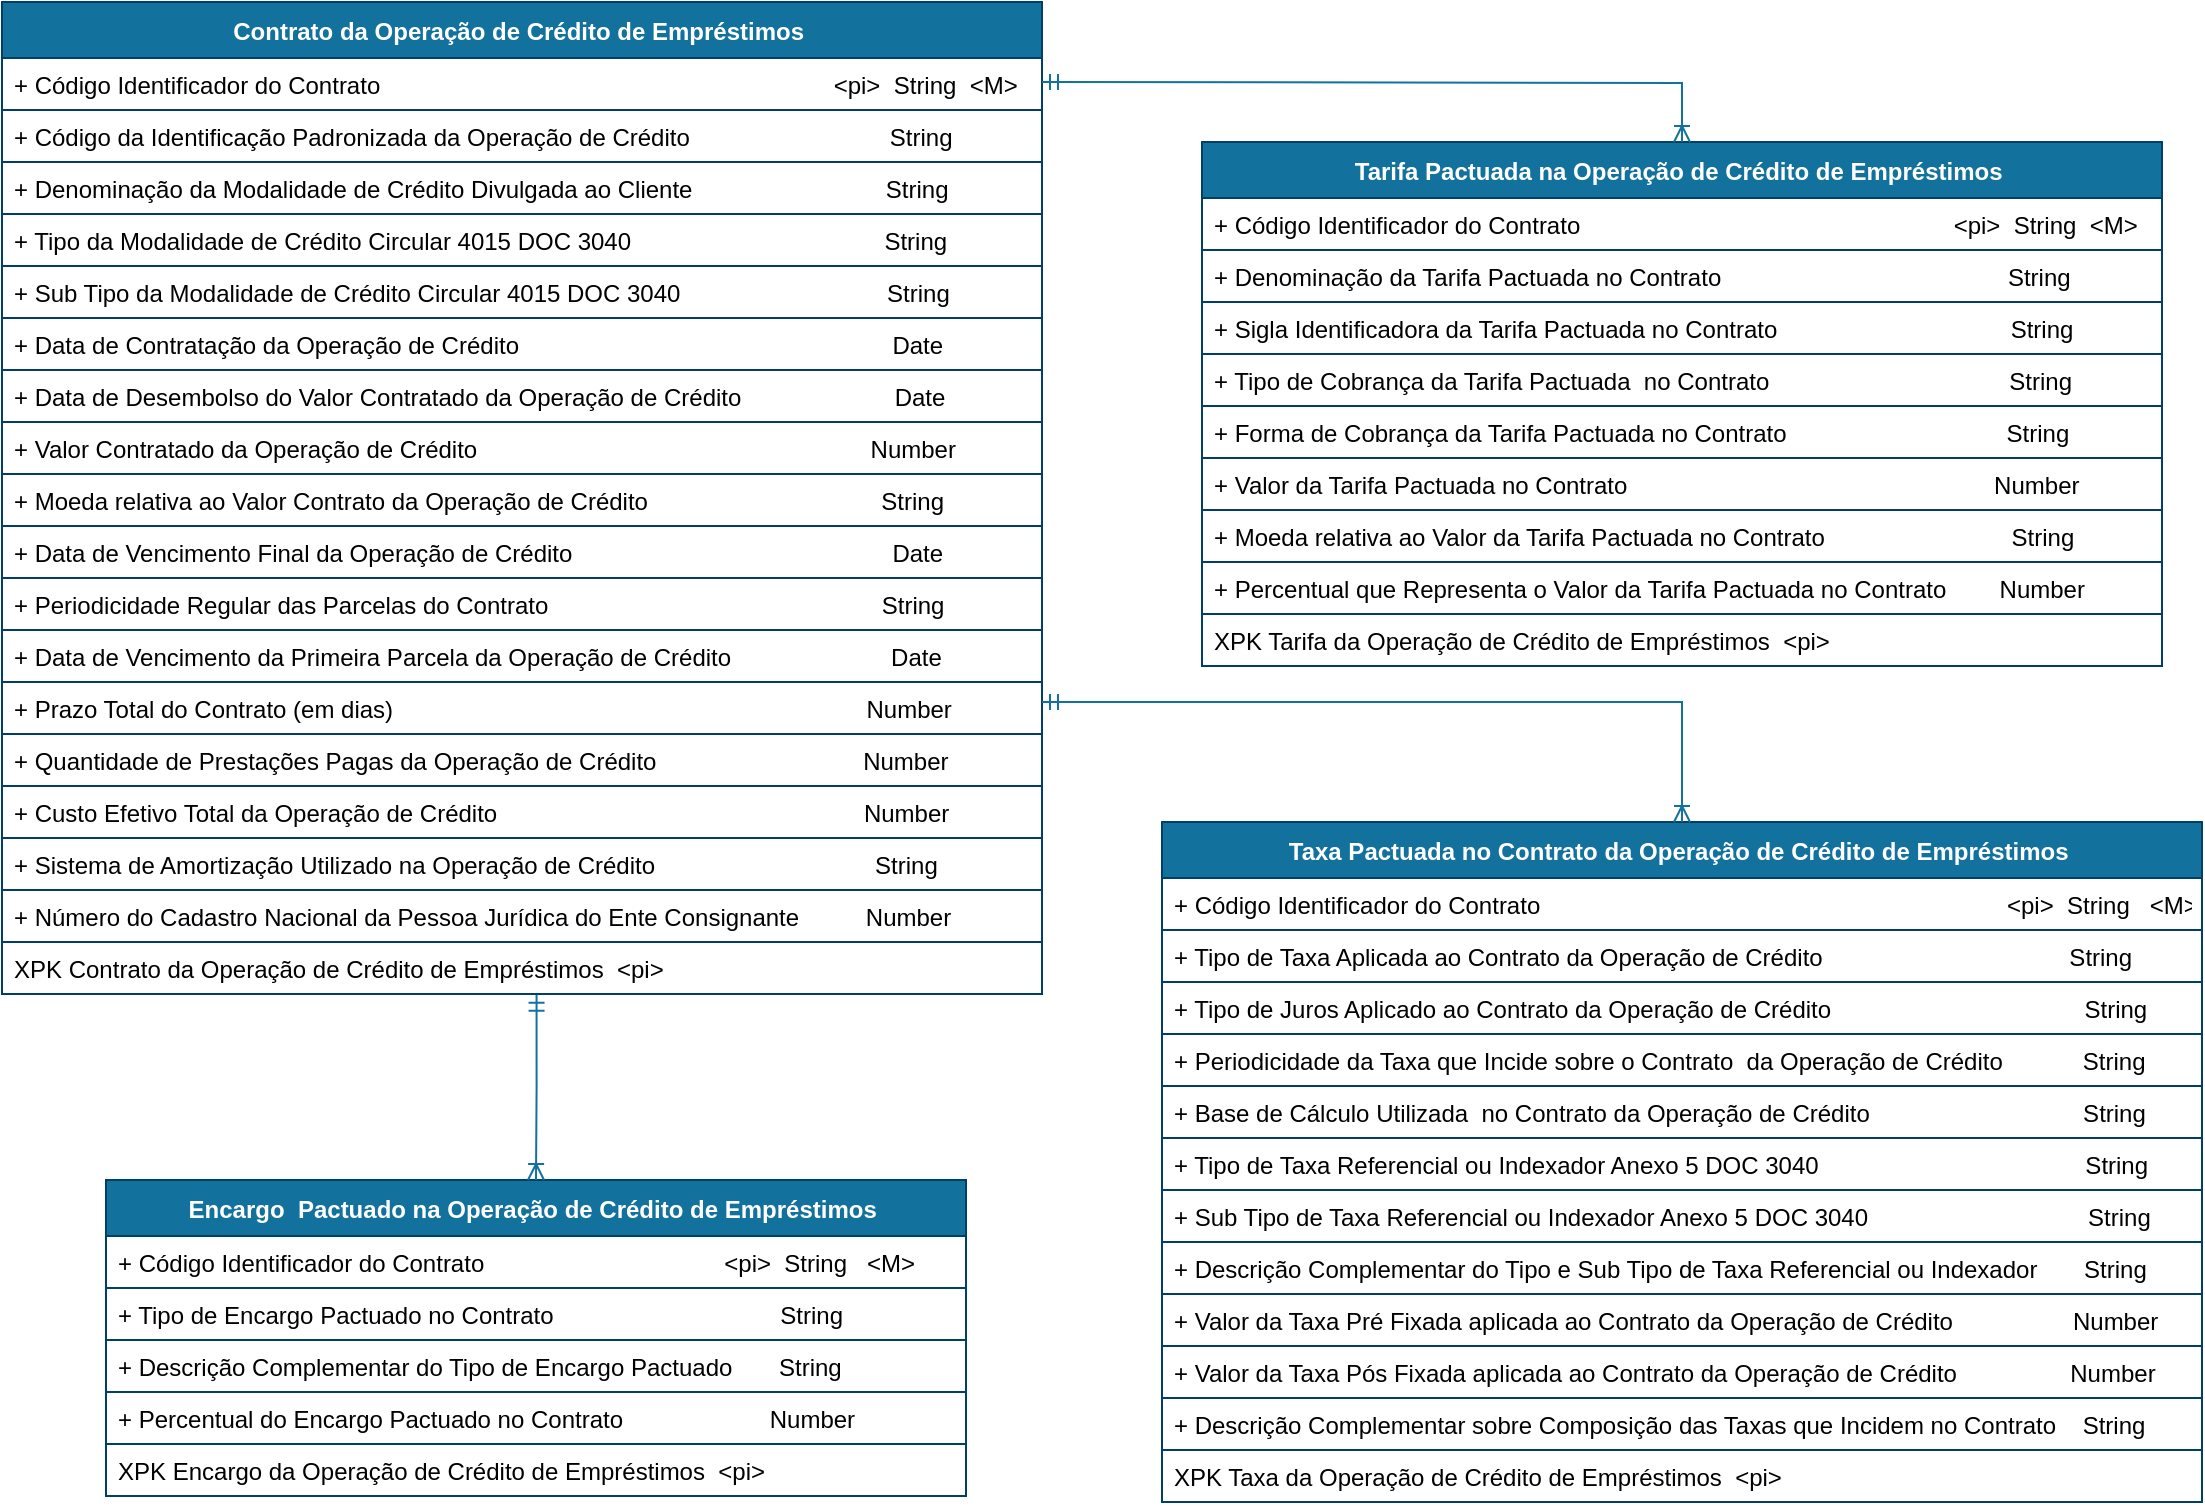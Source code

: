 <mxfile version="14.4.7" type="device"><diagram id="R2lEEEUBdFMjLlhIrx00" name="Loans_Contract"><mxGraphModel dx="4762" dy="3962" grid="1" gridSize="10" guides="1" tooltips="1" connect="1" arrows="1" fold="1" page="1" pageScale="1" pageWidth="1169" pageHeight="827" math="0" shadow="0" extFonts="Permanent Marker^https://fonts.googleapis.com/css?family=Permanent+Marker"><root><mxCell id="0"/><mxCell id="1" parent="0"/><mxCell id="60lF1ffTMrgxbmRKW-hQ-1" value="Contrato da Operação de Crédito de Empréstimos " style="swimlane;fontStyle=1;childLayout=stackLayout;horizontal=1;startSize=28;horizontalStack=0;resizeParent=1;resizeParentMax=0;resizeLast=0;collapsible=1;marginBottom=0;rounded=0;shadow=0;comic=0;sketch=0;align=center;html=0;autosize=1;fillColor=#13719E;strokeColor=#003F66;fontColor=#FFFFFF;" parent="1" vertex="1"><mxGeometry x="-3480" y="-3260" width="520" height="496" as="geometry"/></mxCell><mxCell id="60lF1ffTMrgxbmRKW-hQ-2" value="+ Código Identificador do Contrato                                                                    &lt;pi&gt;  String  &lt;M&gt;" style="text;fillColor=none;align=left;verticalAlign=top;spacingLeft=4;spacingRight=4;overflow=hidden;rotatable=0;points=[[0,0.5],[1,0.5]];portConstraint=eastwest;strokeColor=#003F66;" parent="60lF1ffTMrgxbmRKW-hQ-1" vertex="1"><mxGeometry y="28" width="520" height="26" as="geometry"/></mxCell><mxCell id="60lF1ffTMrgxbmRKW-hQ-3" value="+ Código da Identificação Padronizada da Operação de Crédito                              String      " style="text;fillColor=none;align=left;verticalAlign=top;spacingLeft=4;spacingRight=4;overflow=hidden;rotatable=0;points=[[0,0.5],[1,0.5]];portConstraint=eastwest;strokeColor=#003F66;" parent="60lF1ffTMrgxbmRKW-hQ-1" vertex="1"><mxGeometry y="54" width="520" height="26" as="geometry"/></mxCell><mxCell id="60lF1ffTMrgxbmRKW-hQ-4" value="+ Denominação da Modalidade de Crédito Divulgada ao Cliente                             String" style="text;fillColor=none;align=left;verticalAlign=top;spacingLeft=4;spacingRight=4;overflow=hidden;rotatable=0;points=[[0,0.5],[1,0.5]];portConstraint=eastwest;strokeColor=#003F66;" parent="60lF1ffTMrgxbmRKW-hQ-1" vertex="1"><mxGeometry y="80" width="520" height="26" as="geometry"/></mxCell><mxCell id="60lF1ffTMrgxbmRKW-hQ-5" value="+ Tipo da Modalidade de Crédito Circular 4015 DOC 3040                                      String" style="text;fillColor=none;align=left;verticalAlign=top;spacingLeft=4;spacingRight=4;overflow=hidden;rotatable=0;points=[[0,0.5],[1,0.5]];portConstraint=eastwest;strokeColor=#003F66;" parent="60lF1ffTMrgxbmRKW-hQ-1" vertex="1"><mxGeometry y="106" width="520" height="26" as="geometry"/></mxCell><mxCell id="60lF1ffTMrgxbmRKW-hQ-6" value="+ Sub Tipo da Modalidade de Crédito Circular 4015 DOC 3040                               String" style="text;fillColor=none;align=left;verticalAlign=top;spacingLeft=4;spacingRight=4;overflow=hidden;rotatable=0;points=[[0,0.5],[1,0.5]];portConstraint=eastwest;strokeColor=#003F66;" parent="60lF1ffTMrgxbmRKW-hQ-1" vertex="1"><mxGeometry y="132" width="520" height="26" as="geometry"/></mxCell><mxCell id="60lF1ffTMrgxbmRKW-hQ-7" value="+ Data de Contratação da Operação de Crédito                                                        Date" style="text;fillColor=none;align=left;verticalAlign=top;spacingLeft=4;spacingRight=4;overflow=hidden;rotatable=0;points=[[0,0.5],[1,0.5]];portConstraint=eastwest;strokeColor=#003F66;" parent="60lF1ffTMrgxbmRKW-hQ-1" vertex="1"><mxGeometry y="158" width="520" height="26" as="geometry"/></mxCell><mxCell id="60lF1ffTMrgxbmRKW-hQ-8" value="+ Data de Desembolso do Valor Contratado da Operação de Crédito                       Date" style="text;fillColor=none;align=left;verticalAlign=top;spacingLeft=4;spacingRight=4;overflow=hidden;rotatable=0;points=[[0,0.5],[1,0.5]];portConstraint=eastwest;strokeColor=#003F66;" parent="60lF1ffTMrgxbmRKW-hQ-1" vertex="1"><mxGeometry y="184" width="520" height="26" as="geometry"/></mxCell><mxCell id="60lF1ffTMrgxbmRKW-hQ-9" value="+ Valor Contratado da Operação de Crédito                                                           Number" style="text;fillColor=none;align=left;verticalAlign=top;spacingLeft=4;spacingRight=4;overflow=hidden;rotatable=0;points=[[0,0.5],[1,0.5]];portConstraint=eastwest;strokeColor=#003F66;" parent="60lF1ffTMrgxbmRKW-hQ-1" vertex="1"><mxGeometry y="210" width="520" height="26" as="geometry"/></mxCell><mxCell id="60lF1ffTMrgxbmRKW-hQ-10" value="+ Moeda relativa ao Valor Contrato da Operação de Crédito                                   String" style="text;fillColor=none;align=left;verticalAlign=top;spacingLeft=4;spacingRight=4;overflow=hidden;rotatable=0;points=[[0,0.5],[1,0.5]];portConstraint=eastwest;strokeColor=#003F66;" parent="60lF1ffTMrgxbmRKW-hQ-1" vertex="1"><mxGeometry y="236" width="520" height="26" as="geometry"/></mxCell><mxCell id="60lF1ffTMrgxbmRKW-hQ-11" value="+ Data de Vencimento Final da Operação de Crédito                                                Date" style="text;fillColor=none;align=left;verticalAlign=top;spacingLeft=4;spacingRight=4;overflow=hidden;rotatable=0;points=[[0,0.5],[1,0.5]];portConstraint=eastwest;strokeColor=#003F66;" parent="60lF1ffTMrgxbmRKW-hQ-1" vertex="1"><mxGeometry y="262" width="520" height="26" as="geometry"/></mxCell><mxCell id="60lF1ffTMrgxbmRKW-hQ-12" value="+ Periodicidade Regular das Parcelas do Contrato                                                  String" style="text;fillColor=none;align=left;verticalAlign=top;spacingLeft=4;spacingRight=4;overflow=hidden;rotatable=0;points=[[0,0.5],[1,0.5]];portConstraint=eastwest;strokeColor=#003F66;" parent="60lF1ffTMrgxbmRKW-hQ-1" vertex="1"><mxGeometry y="288" width="520" height="26" as="geometry"/></mxCell><mxCell id="60lF1ffTMrgxbmRKW-hQ-13" value="+ Data de Vencimento da Primeira Parcela da Operação de Crédito                        Date" style="text;fillColor=none;align=left;verticalAlign=top;spacingLeft=4;spacingRight=4;overflow=hidden;rotatable=0;points=[[0,0.5],[1,0.5]];portConstraint=eastwest;strokeColor=#003F66;" parent="60lF1ffTMrgxbmRKW-hQ-1" vertex="1"><mxGeometry y="314" width="520" height="26" as="geometry"/></mxCell><mxCell id="60lF1ffTMrgxbmRKW-hQ-14" value="+ Prazo Total do Contrato (em dias)                                                                       Number  " style="text;fillColor=none;align=left;verticalAlign=top;spacingLeft=4;spacingRight=4;overflow=hidden;rotatable=0;points=[[0,0.5],[1,0.5]];portConstraint=eastwest;strokeColor=#003F66;" parent="60lF1ffTMrgxbmRKW-hQ-1" vertex="1"><mxGeometry y="340" width="520" height="26" as="geometry"/></mxCell><mxCell id="60lF1ffTMrgxbmRKW-hQ-15" value="+ Quantidade de Prestações Pagas da Operação de Crédito                               Number  " style="text;fillColor=none;align=left;verticalAlign=top;spacingLeft=4;spacingRight=4;overflow=hidden;rotatable=0;points=[[0,0.5],[1,0.5]];portConstraint=eastwest;strokeColor=#003F66;" parent="60lF1ffTMrgxbmRKW-hQ-1" vertex="1"><mxGeometry y="366" width="520" height="26" as="geometry"/></mxCell><mxCell id="60lF1ffTMrgxbmRKW-hQ-16" value="+ Custo Efetivo Total da Operação de Crédito                                                       Number" style="text;fillColor=none;align=left;verticalAlign=top;spacingLeft=4;spacingRight=4;overflow=hidden;rotatable=0;points=[[0,0.5],[1,0.5]];portConstraint=eastwest;strokeColor=#003F66;" parent="60lF1ffTMrgxbmRKW-hQ-1" vertex="1"><mxGeometry y="392" width="520" height="26" as="geometry"/></mxCell><mxCell id="60lF1ffTMrgxbmRKW-hQ-17" value="+ Sistema de Amortização Utilizado na Operação de Crédito                                 String" style="text;fillColor=none;align=left;verticalAlign=top;spacingLeft=4;spacingRight=4;overflow=hidden;rotatable=0;points=[[0,0.5],[1,0.5]];portConstraint=eastwest;strokeColor=#003F66;" parent="60lF1ffTMrgxbmRKW-hQ-1" vertex="1"><mxGeometry y="418" width="520" height="26" as="geometry"/></mxCell><mxCell id="lpBac7nm1MDXzwJKRAIq-93" value="+ Número do Cadastro Nacional da Pessoa Jurídica do Ente Consignante          Number  " style="text;fillColor=none;align=left;verticalAlign=top;spacingLeft=4;spacingRight=4;overflow=hidden;rotatable=0;points=[[0,0.5],[1,0.5]];portConstraint=eastwest;strokeColor=#003F66;" vertex="1" parent="60lF1ffTMrgxbmRKW-hQ-1"><mxGeometry y="444" width="520" height="26" as="geometry"/></mxCell><mxCell id="60lF1ffTMrgxbmRKW-hQ-39" value="XPK Contrato da Operação de Crédito de Empréstimos  &lt;pi&gt;" style="text;fillColor=none;align=left;verticalAlign=top;spacingLeft=4;spacingRight=4;overflow=hidden;rotatable=0;points=[[0,0.5],[1,0.5]];portConstraint=eastwest;strokeColor=#003F66;" parent="60lF1ffTMrgxbmRKW-hQ-1" vertex="1"><mxGeometry y="470" width="520" height="26" as="geometry"/></mxCell><mxCell id="lpBac7nm1MDXzwJKRAIq-2" value="Taxa Pactuada no Contrato da Operação de Crédito de Empréstimos " style="swimlane;fontStyle=1;childLayout=stackLayout;horizontal=1;startSize=28;horizontalStack=0;resizeParent=1;resizeParentMax=0;resizeLast=0;collapsible=1;marginBottom=0;rounded=0;shadow=0;comic=0;sketch=0;align=center;html=0;autosize=1;fillColor=#13719E;strokeColor=#003F66;fontColor=#FFFFFF;" vertex="1" parent="1"><mxGeometry x="-2900" y="-2850" width="520" height="340" as="geometry"/></mxCell><mxCell id="lpBac7nm1MDXzwJKRAIq-3" value="+ Código Identificador do Contrato                                                                      &lt;pi&gt;  String   &lt;M&gt;" style="text;fillColor=none;align=left;verticalAlign=top;spacingLeft=4;spacingRight=4;overflow=hidden;rotatable=0;points=[[0,0.5],[1,0.5]];portConstraint=eastwest;strokeColor=#003F66;" vertex="1" parent="lpBac7nm1MDXzwJKRAIq-2"><mxGeometry y="28" width="520" height="26" as="geometry"/></mxCell><mxCell id="lpBac7nm1MDXzwJKRAIq-19" value="+ Tipo de Taxa Aplicada ao Contrato da Operação de Crédito                                     String" style="text;fillColor=none;align=left;verticalAlign=top;spacingLeft=4;spacingRight=4;overflow=hidden;rotatable=0;points=[[0,0.5],[1,0.5]];portConstraint=eastwest;strokeColor=#003F66;" vertex="1" parent="lpBac7nm1MDXzwJKRAIq-2"><mxGeometry y="54" width="520" height="26" as="geometry"/></mxCell><mxCell id="lpBac7nm1MDXzwJKRAIq-20" value="+ Tipo de Juros Aplicado ao Contrato da Operação de Crédito                                      String" style="text;fillColor=none;align=left;verticalAlign=top;spacingLeft=4;spacingRight=4;overflow=hidden;rotatable=0;points=[[0,0.5],[1,0.5]];portConstraint=eastwest;strokeColor=#003F66;" vertex="1" parent="lpBac7nm1MDXzwJKRAIq-2"><mxGeometry y="80" width="520" height="26" as="geometry"/></mxCell><mxCell id="lpBac7nm1MDXzwJKRAIq-21" value="+ Periodicidade da Taxa que Incide sobre o Contrato  da Operação de Crédito            String" style="text;fillColor=none;align=left;verticalAlign=top;spacingLeft=4;spacingRight=4;overflow=hidden;rotatable=0;points=[[0,0.5],[1,0.5]];portConstraint=eastwest;strokeColor=#003F66;" vertex="1" parent="lpBac7nm1MDXzwJKRAIq-2"><mxGeometry y="106" width="520" height="26" as="geometry"/></mxCell><mxCell id="lpBac7nm1MDXzwJKRAIq-22" value="+ Base de Cálculo Utilizada  no Contrato da Operação de Crédito                                String" style="text;fillColor=none;align=left;verticalAlign=top;spacingLeft=4;spacingRight=4;overflow=hidden;rotatable=0;points=[[0,0.5],[1,0.5]];portConstraint=eastwest;strokeColor=#003F66;" vertex="1" parent="lpBac7nm1MDXzwJKRAIq-2"><mxGeometry y="132" width="520" height="26" as="geometry"/></mxCell><mxCell id="lpBac7nm1MDXzwJKRAIq-23" value="+ Tipo de Taxa Referencial ou Indexador Anexo 5 DOC 3040                                        String" style="text;fillColor=none;align=left;verticalAlign=top;spacingLeft=4;spacingRight=4;overflow=hidden;rotatable=0;points=[[0,0.5],[1,0.5]];portConstraint=eastwest;strokeColor=#003F66;" vertex="1" parent="lpBac7nm1MDXzwJKRAIq-2"><mxGeometry y="158" width="520" height="26" as="geometry"/></mxCell><mxCell id="lpBac7nm1MDXzwJKRAIq-24" value="+ Sub Tipo de Taxa Referencial ou Indexador Anexo 5 DOC 3040                                 String" style="text;fillColor=none;align=left;verticalAlign=top;spacingLeft=4;spacingRight=4;overflow=hidden;rotatable=0;points=[[0,0.5],[1,0.5]];portConstraint=eastwest;strokeColor=#003F66;" vertex="1" parent="lpBac7nm1MDXzwJKRAIq-2"><mxGeometry y="184" width="520" height="26" as="geometry"/></mxCell><mxCell id="lpBac7nm1MDXzwJKRAIq-25" value="+ Descrição Complementar do Tipo e Sub Tipo de Taxa Referencial ou Indexador       String  " style="text;fillColor=none;align=left;verticalAlign=top;spacingLeft=4;spacingRight=4;overflow=hidden;rotatable=0;points=[[0,0.5],[1,0.5]];portConstraint=eastwest;strokeColor=#003F66;" vertex="1" parent="lpBac7nm1MDXzwJKRAIq-2"><mxGeometry y="210" width="520" height="26" as="geometry"/></mxCell><mxCell id="lpBac7nm1MDXzwJKRAIq-26" value="+ Valor da Taxa Pré Fixada aplicada ao Contrato da Operação de Crédito                  Number" style="text;fillColor=none;align=left;verticalAlign=top;spacingLeft=4;spacingRight=4;overflow=hidden;rotatable=0;points=[[0,0.5],[1,0.5]];portConstraint=eastwest;strokeColor=#003F66;" vertex="1" parent="lpBac7nm1MDXzwJKRAIq-2"><mxGeometry y="236" width="520" height="26" as="geometry"/></mxCell><mxCell id="lpBac7nm1MDXzwJKRAIq-27" value="+ Valor da Taxa Pós Fixada aplicada ao Contrato da Operação de Crédito                 Number" style="text;fillColor=none;align=left;verticalAlign=top;spacingLeft=4;spacingRight=4;overflow=hidden;rotatable=0;points=[[0,0.5],[1,0.5]];portConstraint=eastwest;strokeColor=#003F66;" vertex="1" parent="lpBac7nm1MDXzwJKRAIq-2"><mxGeometry y="262" width="520" height="26" as="geometry"/></mxCell><mxCell id="lpBac7nm1MDXzwJKRAIq-28" value="+ Descrição Complementar sobre Composição das Taxas que Incidem no Contrato    String" style="text;fillColor=none;align=left;verticalAlign=top;spacingLeft=4;spacingRight=4;overflow=hidden;rotatable=0;points=[[0,0.5],[1,0.5]];portConstraint=eastwest;strokeColor=#003F66;" vertex="1" parent="lpBac7nm1MDXzwJKRAIq-2"><mxGeometry y="288" width="520" height="26" as="geometry"/></mxCell><mxCell id="lpBac7nm1MDXzwJKRAIq-40" value="XPK Taxa da Operação de Crédito de Empréstimos  &lt;pi&gt;" style="text;fillColor=none;align=left;verticalAlign=top;spacingLeft=4;spacingRight=4;overflow=hidden;rotatable=0;points=[[0,0.5],[1,0.5]];portConstraint=eastwest;strokeColor=#003F66;" vertex="1" parent="lpBac7nm1MDXzwJKRAIq-2"><mxGeometry y="314" width="520" height="26" as="geometry"/></mxCell><mxCell id="lpBac7nm1MDXzwJKRAIq-41" value="Encargo  Pactuado na Operação de Crédito de Empréstimos " style="swimlane;fontStyle=1;childLayout=stackLayout;horizontal=1;startSize=28;horizontalStack=0;resizeParent=1;resizeParentMax=0;resizeLast=0;collapsible=1;marginBottom=0;rounded=0;shadow=0;comic=0;sketch=0;align=center;html=0;autosize=1;fillColor=#13719E;strokeColor=#003F66;fontColor=#FFFFFF;" vertex="1" parent="1"><mxGeometry x="-3428" y="-2671" width="430" height="158" as="geometry"/></mxCell><mxCell id="lpBac7nm1MDXzwJKRAIq-42" value="+ Código Identificador do Contrato                                    &lt;pi&gt;  String   &lt;M&gt;" style="text;fillColor=none;align=left;verticalAlign=top;spacingLeft=4;spacingRight=4;overflow=hidden;rotatable=0;points=[[0,0.5],[1,0.5]];portConstraint=eastwest;strokeColor=#003F66;" vertex="1" parent="lpBac7nm1MDXzwJKRAIq-41"><mxGeometry y="28" width="430" height="26" as="geometry"/></mxCell><mxCell id="lpBac7nm1MDXzwJKRAIq-60" value="+ Tipo de Encargo Pactuado no Contrato                                  String" style="text;fillColor=none;align=left;verticalAlign=top;spacingLeft=4;spacingRight=4;overflow=hidden;rotatable=0;points=[[0,0.5],[1,0.5]];portConstraint=eastwest;strokeColor=#003F66;" vertex="1" parent="lpBac7nm1MDXzwJKRAIq-41"><mxGeometry y="54" width="430" height="26" as="geometry"/></mxCell><mxCell id="lpBac7nm1MDXzwJKRAIq-61" value="+ Descrição Complementar do Tipo de Encargo Pactuado       String" style="text;fillColor=none;align=left;verticalAlign=top;spacingLeft=4;spacingRight=4;overflow=hidden;rotatable=0;points=[[0,0.5],[1,0.5]];portConstraint=eastwest;strokeColor=#003F66;" vertex="1" parent="lpBac7nm1MDXzwJKRAIq-41"><mxGeometry y="80" width="430" height="26" as="geometry"/></mxCell><mxCell id="lpBac7nm1MDXzwJKRAIq-62" value="+ Percentual do Encargo Pactuado no Contrato                      Number" style="text;fillColor=none;align=left;verticalAlign=top;spacingLeft=4;spacingRight=4;overflow=hidden;rotatable=0;points=[[0,0.5],[1,0.5]];portConstraint=eastwest;strokeColor=#003F66;" vertex="1" parent="lpBac7nm1MDXzwJKRAIq-41"><mxGeometry y="106" width="430" height="26" as="geometry"/></mxCell><mxCell id="lpBac7nm1MDXzwJKRAIq-63" value="XPK Encargo da Operação de Crédito de Empréstimos  &lt;pi&gt;" style="text;fillColor=none;align=left;verticalAlign=top;spacingLeft=4;spacingRight=4;overflow=hidden;rotatable=0;points=[[0,0.5],[1,0.5]];portConstraint=eastwest;strokeColor=#003F66;" vertex="1" parent="lpBac7nm1MDXzwJKRAIq-41"><mxGeometry y="132" width="430" height="26" as="geometry"/></mxCell><mxCell id="lpBac7nm1MDXzwJKRAIq-65" value="Tarifa Pactuada na Operação de Crédito de Empréstimos " style="swimlane;fontStyle=1;childLayout=stackLayout;horizontal=1;startSize=28;horizontalStack=0;resizeParent=1;resizeParentMax=0;resizeLast=0;collapsible=1;marginBottom=0;rounded=0;shadow=0;comic=0;sketch=0;align=center;html=0;autosize=1;fillColor=#13719E;strokeColor=#003F66;fontColor=#FFFFFF;" vertex="1" parent="1"><mxGeometry x="-2880" y="-3190" width="480" height="262" as="geometry"/></mxCell><mxCell id="lpBac7nm1MDXzwJKRAIq-66" value="+ Código Identificador do Contrato                                                        &lt;pi&gt;  String  &lt;M&gt;" style="text;fillColor=none;align=left;verticalAlign=top;spacingLeft=4;spacingRight=4;overflow=hidden;rotatable=0;points=[[0,0.5],[1,0.5]];portConstraint=eastwest;strokeColor=#003F66;" vertex="1" parent="lpBac7nm1MDXzwJKRAIq-65"><mxGeometry y="28" width="480" height="26" as="geometry"/></mxCell><mxCell id="lpBac7nm1MDXzwJKRAIq-67" value="+ Denominação da Tarifa Pactuada no Contrato                                           String" style="text;fillColor=none;align=left;verticalAlign=top;spacingLeft=4;spacingRight=4;overflow=hidden;rotatable=0;points=[[0,0.5],[1,0.5]];portConstraint=eastwest;strokeColor=#003F66;" vertex="1" parent="lpBac7nm1MDXzwJKRAIq-65"><mxGeometry y="54" width="480" height="26" as="geometry"/></mxCell><mxCell id="lpBac7nm1MDXzwJKRAIq-68" value="+ Sigla Identificadora da Tarifa Pactuada no Contrato                                   String" style="text;fillColor=none;align=left;verticalAlign=top;spacingLeft=4;spacingRight=4;overflow=hidden;rotatable=0;points=[[0,0.5],[1,0.5]];portConstraint=eastwest;strokeColor=#003F66;" vertex="1" parent="lpBac7nm1MDXzwJKRAIq-65"><mxGeometry y="80" width="480" height="26" as="geometry"/></mxCell><mxCell id="lpBac7nm1MDXzwJKRAIq-69" value="+ Tipo de Cobrança da Tarifa Pactuada  no Contrato                                    String" style="text;fillColor=none;align=left;verticalAlign=top;spacingLeft=4;spacingRight=4;overflow=hidden;rotatable=0;points=[[0,0.5],[1,0.5]];portConstraint=eastwest;strokeColor=#003F66;" vertex="1" parent="lpBac7nm1MDXzwJKRAIq-65"><mxGeometry y="106" width="480" height="26" as="geometry"/></mxCell><mxCell id="lpBac7nm1MDXzwJKRAIq-70" value="+ Forma de Cobrança da Tarifa Pactuada no Contrato                                 String" style="text;fillColor=none;align=left;verticalAlign=top;spacingLeft=4;spacingRight=4;overflow=hidden;rotatable=0;points=[[0,0.5],[1,0.5]];portConstraint=eastwest;strokeColor=#003F66;" vertex="1" parent="lpBac7nm1MDXzwJKRAIq-65"><mxGeometry y="132" width="480" height="26" as="geometry"/></mxCell><mxCell id="lpBac7nm1MDXzwJKRAIq-71" value="+ Valor da Tarifa Pactuada no Contrato                                                       Number" style="text;fillColor=none;align=left;verticalAlign=top;spacingLeft=4;spacingRight=4;overflow=hidden;rotatable=0;points=[[0,0.5],[1,0.5]];portConstraint=eastwest;strokeColor=#003F66;" vertex="1" parent="lpBac7nm1MDXzwJKRAIq-65"><mxGeometry y="158" width="480" height="26" as="geometry"/></mxCell><mxCell id="lpBac7nm1MDXzwJKRAIq-72" value="+ Moeda relativa ao Valor da Tarifa Pactuada no Contrato                            String" style="text;fillColor=none;align=left;verticalAlign=top;spacingLeft=4;spacingRight=4;overflow=hidden;rotatable=0;points=[[0,0.5],[1,0.5]];portConstraint=eastwest;strokeColor=#003F66;" vertex="1" parent="lpBac7nm1MDXzwJKRAIq-65"><mxGeometry y="184" width="480" height="26" as="geometry"/></mxCell><mxCell id="lpBac7nm1MDXzwJKRAIq-73" value="+ Percentual que Representa o Valor da Tarifa Pactuada no Contrato        Number" style="text;fillColor=none;align=left;verticalAlign=top;spacingLeft=4;spacingRight=4;overflow=hidden;rotatable=0;points=[[0,0.5],[1,0.5]];portConstraint=eastwest;strokeColor=#003F66;" vertex="1" parent="lpBac7nm1MDXzwJKRAIq-65"><mxGeometry y="210" width="480" height="26" as="geometry"/></mxCell><mxCell id="lpBac7nm1MDXzwJKRAIq-77" value="XPK Tarifa da Operação de Crédito de Empréstimos  &lt;pi&gt;" style="text;fillColor=none;align=left;verticalAlign=top;spacingLeft=4;spacingRight=4;overflow=hidden;rotatable=0;points=[[0,0.5],[1,0.5]];portConstraint=eastwest;strokeColor=#003F66;" vertex="1" parent="lpBac7nm1MDXzwJKRAIq-65"><mxGeometry y="236" width="480" height="26" as="geometry"/></mxCell><mxCell id="lpBac7nm1MDXzwJKRAIq-97" style="edgeStyle=orthogonalEdgeStyle;rounded=0;orthogonalLoop=1;jettySize=auto;html=1;exitX=1;exitY=0.5;exitDx=0;exitDy=0;endArrow=ERoneToMany;endFill=0;startArrow=ERmandOne;startFill=0;strokeColor=#13719E;entryX=0.5;entryY=0;entryDx=0;entryDy=0;" edge="1" parent="1" target="lpBac7nm1MDXzwJKRAIq-65"><mxGeometry relative="1" as="geometry"><mxPoint x="-2960" y="-3220" as="sourcePoint"/><mxPoint x="-2871" y="-3220" as="targetPoint"/></mxGeometry></mxCell><mxCell id="lpBac7nm1MDXzwJKRAIq-98" style="edgeStyle=orthogonalEdgeStyle;rounded=0;orthogonalLoop=1;jettySize=auto;html=1;exitX=1;exitY=0.5;exitDx=0;exitDy=0;endArrow=ERoneToMany;endFill=0;startArrow=ERmandOne;startFill=0;strokeColor=#13719E;entryX=0.5;entryY=0;entryDx=0;entryDy=0;" edge="1" parent="1" target="lpBac7nm1MDXzwJKRAIq-2"><mxGeometry relative="1" as="geometry"><mxPoint x="-2960" y="-2910" as="sourcePoint"/><mxPoint x="-2640" y="-2900" as="targetPoint"/><Array as="points"><mxPoint x="-2640" y="-2910"/></Array></mxGeometry></mxCell><mxCell id="lpBac7nm1MDXzwJKRAIq-96" style="edgeStyle=orthogonalEdgeStyle;rounded=0;orthogonalLoop=1;jettySize=auto;html=1;exitX=0.514;exitY=1.013;exitDx=0;exitDy=0;endArrow=ERoneToMany;endFill=0;startArrow=ERmandOne;startFill=0;strokeColor=#13719E;exitPerimeter=0;" edge="1" parent="1" source="60lF1ffTMrgxbmRKW-hQ-39" target="lpBac7nm1MDXzwJKRAIq-41"><mxGeometry relative="1" as="geometry"><mxPoint x="-3230" y="-2764" as="sourcePoint"/><mxPoint x="-3150" y="-2764" as="targetPoint"/></mxGeometry></mxCell></root></mxGraphModel></diagram></mxfile>